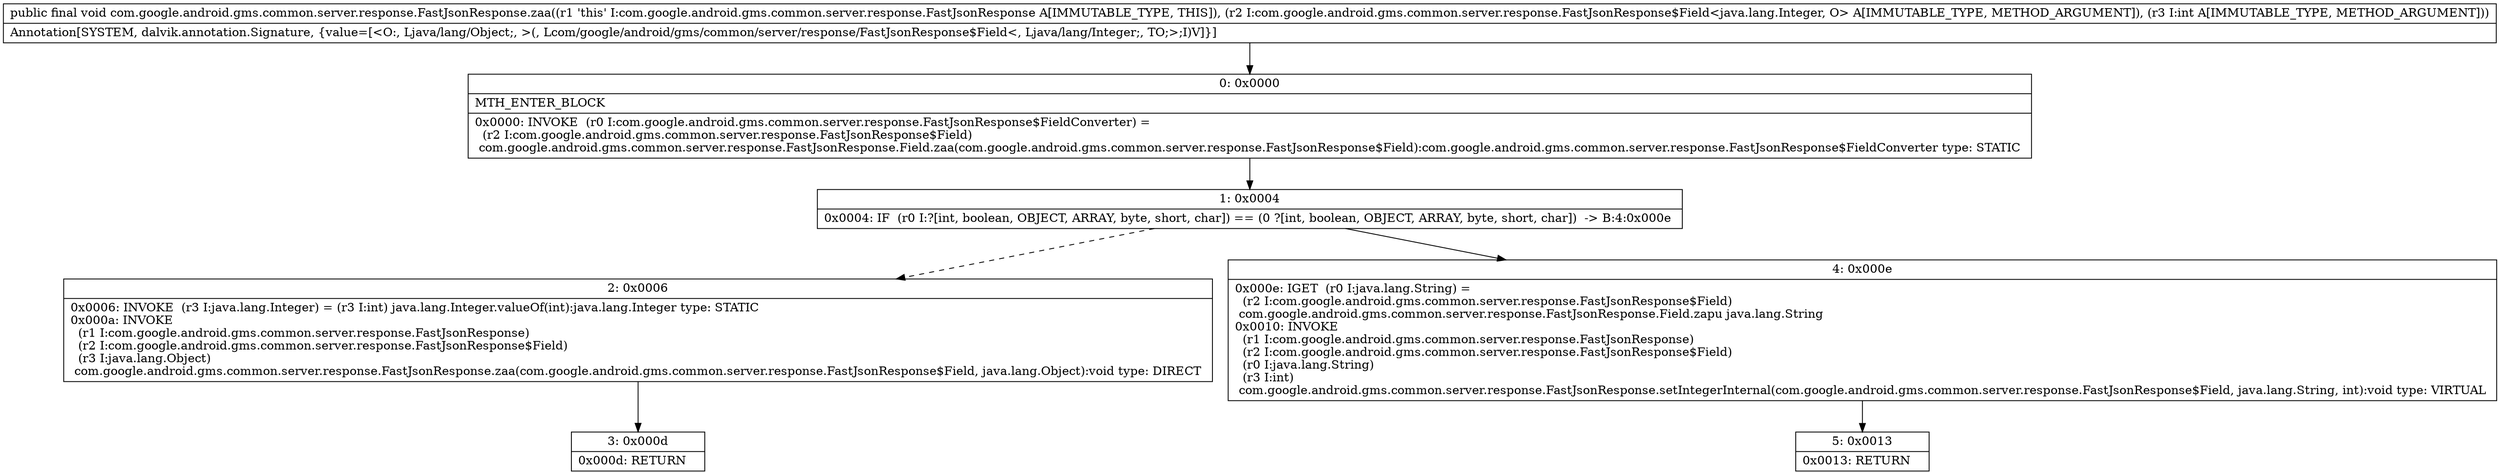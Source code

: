 digraph "CFG forcom.google.android.gms.common.server.response.FastJsonResponse.zaa(Lcom\/google\/android\/gms\/common\/server\/response\/FastJsonResponse$Field;I)V" {
Node_0 [shape=record,label="{0\:\ 0x0000|MTH_ENTER_BLOCK\l|0x0000: INVOKE  (r0 I:com.google.android.gms.common.server.response.FastJsonResponse$FieldConverter) = \l  (r2 I:com.google.android.gms.common.server.response.FastJsonResponse$Field)\l com.google.android.gms.common.server.response.FastJsonResponse.Field.zaa(com.google.android.gms.common.server.response.FastJsonResponse$Field):com.google.android.gms.common.server.response.FastJsonResponse$FieldConverter type: STATIC \l}"];
Node_1 [shape=record,label="{1\:\ 0x0004|0x0004: IF  (r0 I:?[int, boolean, OBJECT, ARRAY, byte, short, char]) == (0 ?[int, boolean, OBJECT, ARRAY, byte, short, char])  \-\> B:4:0x000e \l}"];
Node_2 [shape=record,label="{2\:\ 0x0006|0x0006: INVOKE  (r3 I:java.lang.Integer) = (r3 I:int) java.lang.Integer.valueOf(int):java.lang.Integer type: STATIC \l0x000a: INVOKE  \l  (r1 I:com.google.android.gms.common.server.response.FastJsonResponse)\l  (r2 I:com.google.android.gms.common.server.response.FastJsonResponse$Field)\l  (r3 I:java.lang.Object)\l com.google.android.gms.common.server.response.FastJsonResponse.zaa(com.google.android.gms.common.server.response.FastJsonResponse$Field, java.lang.Object):void type: DIRECT \l}"];
Node_3 [shape=record,label="{3\:\ 0x000d|0x000d: RETURN   \l}"];
Node_4 [shape=record,label="{4\:\ 0x000e|0x000e: IGET  (r0 I:java.lang.String) = \l  (r2 I:com.google.android.gms.common.server.response.FastJsonResponse$Field)\l com.google.android.gms.common.server.response.FastJsonResponse.Field.zapu java.lang.String \l0x0010: INVOKE  \l  (r1 I:com.google.android.gms.common.server.response.FastJsonResponse)\l  (r2 I:com.google.android.gms.common.server.response.FastJsonResponse$Field)\l  (r0 I:java.lang.String)\l  (r3 I:int)\l com.google.android.gms.common.server.response.FastJsonResponse.setIntegerInternal(com.google.android.gms.common.server.response.FastJsonResponse$Field, java.lang.String, int):void type: VIRTUAL \l}"];
Node_5 [shape=record,label="{5\:\ 0x0013|0x0013: RETURN   \l}"];
MethodNode[shape=record,label="{public final void com.google.android.gms.common.server.response.FastJsonResponse.zaa((r1 'this' I:com.google.android.gms.common.server.response.FastJsonResponse A[IMMUTABLE_TYPE, THIS]), (r2 I:com.google.android.gms.common.server.response.FastJsonResponse$Field\<java.lang.Integer, O\> A[IMMUTABLE_TYPE, METHOD_ARGUMENT]), (r3 I:int A[IMMUTABLE_TYPE, METHOD_ARGUMENT]))  | Annotation[SYSTEM, dalvik.annotation.Signature, \{value=[\<O:, Ljava\/lang\/Object;, \>(, Lcom\/google\/android\/gms\/common\/server\/response\/FastJsonResponse$Field\<, Ljava\/lang\/Integer;, TO;\>;I)V]\}]\l}"];
MethodNode -> Node_0;
Node_0 -> Node_1;
Node_1 -> Node_2[style=dashed];
Node_1 -> Node_4;
Node_2 -> Node_3;
Node_4 -> Node_5;
}

